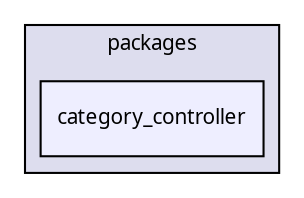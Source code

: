 digraph "packages/category/packages/category_controller/" {
  compound=true
  node [ fontsize="10", fontname="FreeSans.ttf"];
  edge [ labelfontsize="10", labelfontname="FreeSans.ttf"];
  subgraph clusterdir_1a442f41f4975b0d66f7b20f1e8d85dd {
    graph [ bgcolor="#ddddee", pencolor="black", label="packages" fontname="FreeSans.ttf", fontsize="10", URL="dir_1a442f41f4975b0d66f7b20f1e8d85dd.html"]
  dir_13863184a3383da3cc89290ab032f096 [shape=box, label="category_controller", style="filled", fillcolor="#eeeeff", pencolor="black", URL="dir_13863184a3383da3cc89290ab032f096.html"];
  }
}

